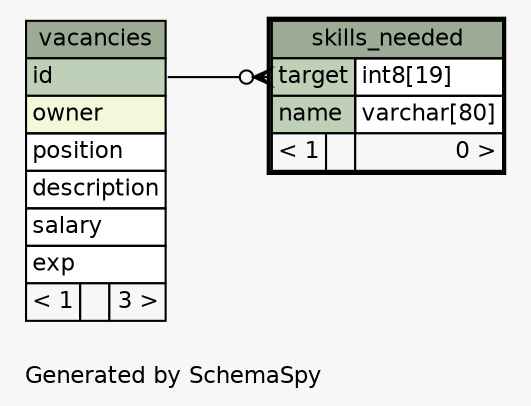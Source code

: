 // dot 2.38.0 on Windows 10 10.0
// SchemaSpy rev 590
digraph "oneDegreeRelationshipsDiagram" {
  graph [
    rankdir="RL"
    bgcolor="#f7f7f7"
    label="\nGenerated by SchemaSpy"
    labeljust="l"
    nodesep="0.18"
    ranksep="0.46"
    fontname="Helvetica"
    fontsize="11"
  ];
  node [
    fontname="Helvetica"
    fontsize="11"
    shape="plaintext"
  ];
  edge [
    arrowsize="0.8"
  ];
  "skills_needed":"target":w -> "vacancies":"id":e [arrowhead=none dir=back arrowtail=crowodot];
  "skills_needed" [
    label=<
    <TABLE BORDER="2" CELLBORDER="1" CELLSPACING="0" BGCOLOR="#ffffff">
      <TR><TD COLSPAN="3" BGCOLOR="#9bab96" ALIGN="CENTER">skills_needed</TD></TR>
      <TR><TD PORT="target" COLSPAN="2" BGCOLOR="#bed1b8" ALIGN="LEFT">target</TD><TD PORT="target.type" ALIGN="LEFT">int8[19]</TD></TR>
      <TR><TD PORT="name" COLSPAN="2" BGCOLOR="#bed1b8" ALIGN="LEFT">name</TD><TD PORT="name.type" ALIGN="LEFT">varchar[80]</TD></TR>
      <TR><TD ALIGN="LEFT" BGCOLOR="#f7f7f7">&lt; 1</TD><TD ALIGN="RIGHT" BGCOLOR="#f7f7f7">  </TD><TD ALIGN="RIGHT" BGCOLOR="#f7f7f7">0 &gt;</TD></TR>
    </TABLE>>
    URL="skills_needed.html"
    tooltip="skills_needed"
  ];
  "vacancies" [
    label=<
    <TABLE BORDER="0" CELLBORDER="1" CELLSPACING="0" BGCOLOR="#ffffff">
      <TR><TD COLSPAN="3" BGCOLOR="#9bab96" ALIGN="CENTER">vacancies</TD></TR>
      <TR><TD PORT="id" COLSPAN="3" BGCOLOR="#bed1b8" ALIGN="LEFT">id</TD></TR>
      <TR><TD PORT="owner" COLSPAN="3" BGCOLOR="#f4f7da" ALIGN="LEFT">owner</TD></TR>
      <TR><TD PORT="position" COLSPAN="3" ALIGN="LEFT">position</TD></TR>
      <TR><TD PORT="description" COLSPAN="3" ALIGN="LEFT">description</TD></TR>
      <TR><TD PORT="salary" COLSPAN="3" ALIGN="LEFT">salary</TD></TR>
      <TR><TD PORT="exp" COLSPAN="3" ALIGN="LEFT">exp</TD></TR>
      <TR><TD ALIGN="LEFT" BGCOLOR="#f7f7f7">&lt; 1</TD><TD ALIGN="RIGHT" BGCOLOR="#f7f7f7">  </TD><TD ALIGN="RIGHT" BGCOLOR="#f7f7f7">3 &gt;</TD></TR>
    </TABLE>>
    URL="vacancies.html"
    tooltip="vacancies"
  ];
}
